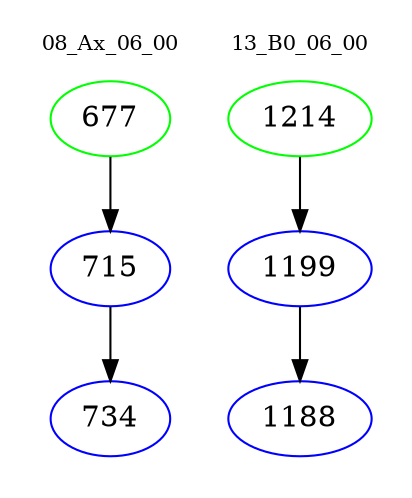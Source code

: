digraph{
subgraph cluster_0 {
color = white
label = "08_Ax_06_00";
fontsize=10;
T0_677 [label="677", color="green"]
T0_677 -> T0_715 [color="black"]
T0_715 [label="715", color="blue"]
T0_715 -> T0_734 [color="black"]
T0_734 [label="734", color="blue"]
}
subgraph cluster_1 {
color = white
label = "13_B0_06_00";
fontsize=10;
T1_1214 [label="1214", color="green"]
T1_1214 -> T1_1199 [color="black"]
T1_1199 [label="1199", color="blue"]
T1_1199 -> T1_1188 [color="black"]
T1_1188 [label="1188", color="blue"]
}
}
